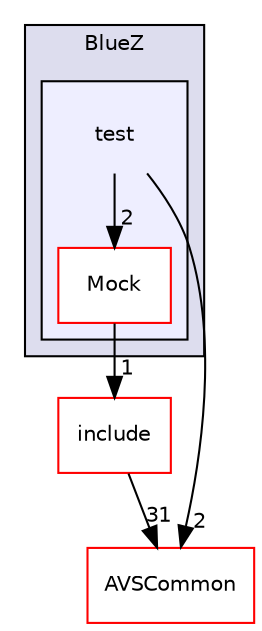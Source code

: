 digraph "/workplace/avs-device-sdk/BluetoothImplementations/BlueZ/test" {
  compound=true
  node [ fontsize="10", fontname="Helvetica"];
  edge [ labelfontsize="10", labelfontname="Helvetica"];
  subgraph clusterdir_734f87f436384b5f4d3ce6cedeff05c0 {
    graph [ bgcolor="#ddddee", pencolor="black", label="BlueZ" fontname="Helvetica", fontsize="10", URL="dir_734f87f436384b5f4d3ce6cedeff05c0.html"]
  subgraph clusterdir_746e94396b4d62eddf48b1557d37ad77 {
    graph [ bgcolor="#eeeeff", pencolor="black", label="" URL="dir_746e94396b4d62eddf48b1557d37ad77.html"];
    dir_746e94396b4d62eddf48b1557d37ad77 [shape=plaintext label="test"];
    dir_8627af5bed3aa07afae506ab234c7450 [shape=box label="Mock" color="red" fillcolor="white" style="filled" URL="dir_8627af5bed3aa07afae506ab234c7450.html"];
  }
  }
  dir_13e65effb2bde530b17b3d5eefcd0266 [shape=box label="AVSCommon" fillcolor="white" style="filled" color="red" URL="dir_13e65effb2bde530b17b3d5eefcd0266.html"];
  dir_dcc26bf29d4b694c2f1fb3cf2aba65ed [shape=box label="include" fillcolor="white" style="filled" color="red" URL="dir_dcc26bf29d4b694c2f1fb3cf2aba65ed.html"];
  dir_8627af5bed3aa07afae506ab234c7450->dir_dcc26bf29d4b694c2f1fb3cf2aba65ed [headlabel="1", labeldistance=1.5 headhref="dir_000124_000120.html"];
  dir_dcc26bf29d4b694c2f1fb3cf2aba65ed->dir_13e65effb2bde530b17b3d5eefcd0266 [headlabel="31", labeldistance=1.5 headhref="dir_000120_000015.html"];
  dir_746e94396b4d62eddf48b1557d37ad77->dir_13e65effb2bde530b17b3d5eefcd0266 [headlabel="2", labeldistance=1.5 headhref="dir_000123_000015.html"];
  dir_746e94396b4d62eddf48b1557d37ad77->dir_8627af5bed3aa07afae506ab234c7450 [headlabel="2", labeldistance=1.5 headhref="dir_000123_000124.html"];
}
